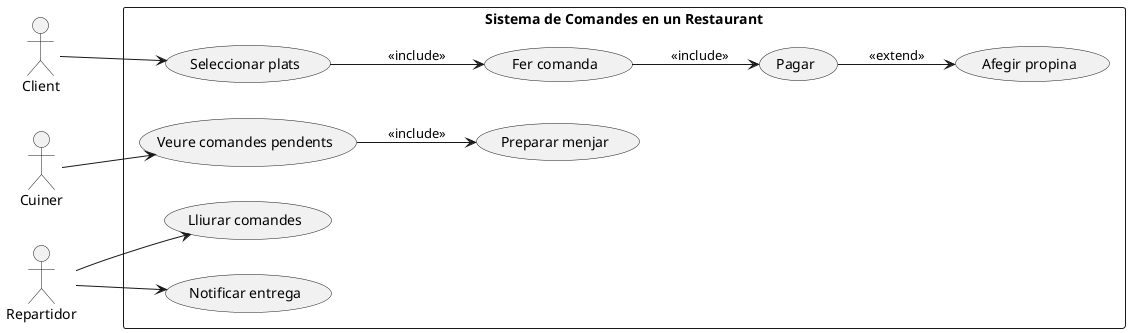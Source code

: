 @startuml

left to right direction

actor Client
actor Cuiner
actor Repartidor

rectangle "Sistema de Comandes en un Restaurant" {

  (Seleccionar plats) as Seleccio
  (Fer comanda) as Comanda
  (Pagar) as Pagament
  (Afegir propina) as Propina
  (Veure comandes pendents) as Veure
  (Preparar menjar) as Preparar
  (Lliurar comandes) as Lliurar
  (Notificar entrega) as Notificar

  ' Casos d'ús del Client
  Client --> Seleccio
  Seleccio --> Comanda : <<include>>
  Comanda --> Pagament : <<include>>
  Pagament --> Propina : <<extend>>

  ' Casos d'ús del Cuiner
  Cuiner --> Veure
  Veure --> Preparar : <<include>>

  ' Casos d'ús del Repartidor
  Repartidor --> Lliurar
  Repartidor --> Notificar
}

@enduml
